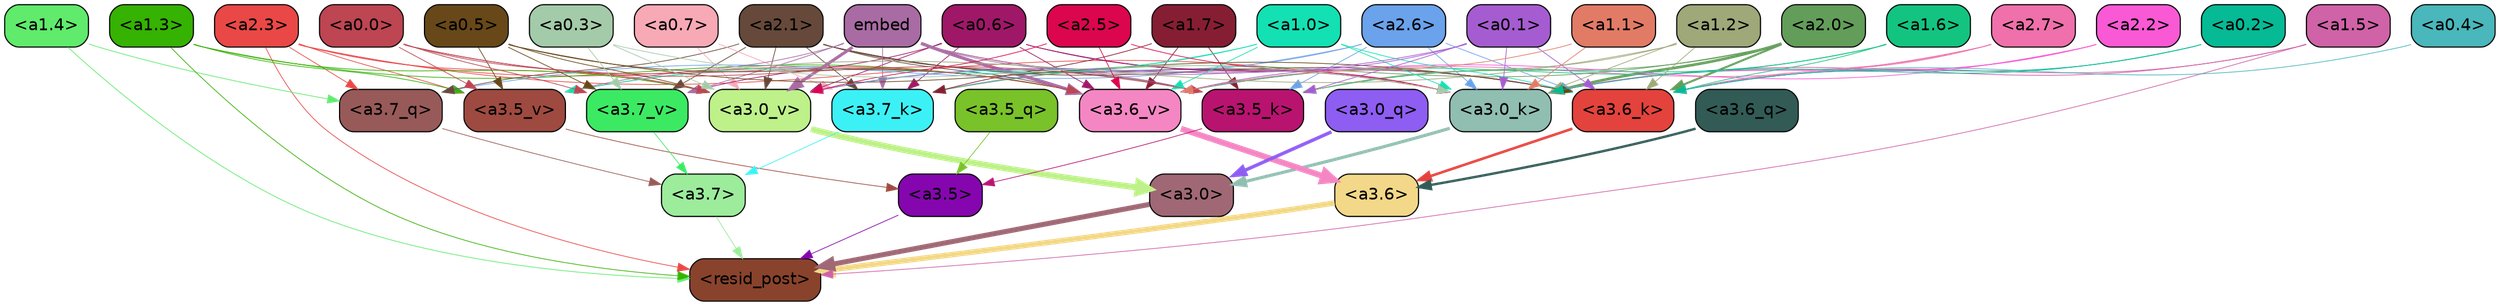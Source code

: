 strict digraph "" {
	graph [bgcolor=transparent,
		layout=dot,
		overlap=false,
		splines=true
	];
	"<a3.7>"	[color=black,
		fillcolor="#9cec9c",
		fontname=Helvetica,
		shape=box,
		style="filled, rounded"];
	"<resid_post>"	[color=black,
		fillcolor="#89432c",
		fontname=Helvetica,
		shape=box,
		style="filled, rounded"];
	"<a3.7>" -> "<resid_post>"	[color="#9cec9c",
		penwidth=0.6239100098609924];
	"<a3.6>"	[color=black,
		fillcolor="#f2d888",
		fontname=Helvetica,
		shape=box,
		style="filled, rounded"];
	"<a3.6>" -> "<resid_post>"	[color="#f2d888",
		penwidth=4.569062113761902];
	"<a3.5>"	[color=black,
		fillcolor="#8506af",
		fontname=Helvetica,
		shape=box,
		style="filled, rounded"];
	"<a3.5>" -> "<resid_post>"	[color="#8506af",
		penwidth=0.6];
	"<a3.0>"	[color=black,
		fillcolor="#a06875",
		fontname=Helvetica,
		shape=box,
		style="filled, rounded"];
	"<a3.0>" -> "<resid_post>"	[color="#a06875",
		penwidth=4.283544182777405];
	"<a2.3>"	[color=black,
		fillcolor="#e94846",
		fontname=Helvetica,
		shape=box,
		style="filled, rounded"];
	"<a2.3>" -> "<resid_post>"	[color="#e94846",
		penwidth=0.6];
	"<a3.7_q>"	[color=black,
		fillcolor="#975a59",
		fontname=Helvetica,
		shape=box,
		style="filled, rounded"];
	"<a2.3>" -> "<a3.7_q>"	[color="#e94846",
		penwidth=0.6];
	"<a3.0_k>"	[color=black,
		fillcolor="#90beb1",
		fontname=Helvetica,
		shape=box,
		style="filled, rounded"];
	"<a2.3>" -> "<a3.0_k>"	[color="#e94846",
		penwidth=0.6];
	"<a3.6_v>"	[color=black,
		fillcolor="#f487c3",
		fontname=Helvetica,
		shape=box,
		style="filled, rounded"];
	"<a2.3>" -> "<a3.6_v>"	[color="#e94846",
		penwidth=0.6];
	"<a3.5_v>"	[color=black,
		fillcolor="#9e4a40",
		fontname=Helvetica,
		shape=box,
		style="filled, rounded"];
	"<a2.3>" -> "<a3.5_v>"	[color="#e94846",
		penwidth=0.6];
	"<a3.0_v>"	[color=black,
		fillcolor="#bef18a",
		fontname=Helvetica,
		shape=box,
		style="filled, rounded"];
	"<a2.3>" -> "<a3.0_v>"	[color="#e94846",
		penwidth=0.6];
	"<a1.5>"	[color=black,
		fillcolor="#d062a7",
		fontname=Helvetica,
		shape=box,
		style="filled, rounded"];
	"<a1.5>" -> "<resid_post>"	[color="#d062a7",
		penwidth=0.6];
	"<a3.6_k>"	[color=black,
		fillcolor="#e3433c",
		fontname=Helvetica,
		shape=box,
		style="filled, rounded"];
	"<a1.5>" -> "<a3.6_k>"	[color="#d062a7",
		penwidth=0.6];
	"<a1.5>" -> "<a3.0_k>"	[color="#d062a7",
		penwidth=0.6];
	"<a1.4>"	[color=black,
		fillcolor="#60eb6c",
		fontname=Helvetica,
		shape=box,
		style="filled, rounded"];
	"<a1.4>" -> "<resid_post>"	[color="#60eb6c",
		penwidth=0.6];
	"<a1.4>" -> "<a3.7_q>"	[color="#60eb6c",
		penwidth=0.6];
	"<a1.3>"	[color=black,
		fillcolor="#35b202",
		fontname=Helvetica,
		shape=box,
		style="filled, rounded"];
	"<a1.3>" -> "<resid_post>"	[color="#35b202",
		penwidth=0.6];
	"<a1.3>" -> "<a3.6_v>"	[color="#35b202",
		penwidth=0.6];
	"<a1.3>" -> "<a3.5_v>"	[color="#35b202",
		penwidth=0.6];
	"<a1.3>" -> "<a3.0_v>"	[color="#35b202",
		penwidth=0.6];
	"<a3.7_q>" -> "<a3.7>"	[color="#975a59",
		penwidth=0.6];
	"<a3.6_q>"	[color=black,
		fillcolor="#325b56",
		fontname=Helvetica,
		shape=box,
		style="filled, rounded"];
	"<a3.6_q>" -> "<a3.6>"	[color="#325b56",
		penwidth=2.0344843566417694];
	"<a3.5_q>"	[color=black,
		fillcolor="#79c229",
		fontname=Helvetica,
		shape=box,
		style="filled, rounded"];
	"<a3.5_q>" -> "<a3.5>"	[color="#79c229",
		penwidth=0.6];
	"<a3.0_q>"	[color=black,
		fillcolor="#8e5df2",
		fontname=Helvetica,
		shape=box,
		style="filled, rounded"];
	"<a3.0_q>" -> "<a3.0>"	[color="#8e5df2",
		penwidth=2.863015294075012];
	"<a3.7_k>"	[color=black,
		fillcolor="#3cf1f6",
		fontname=Helvetica,
		shape=box,
		style="filled, rounded"];
	"<a3.7_k>" -> "<a3.7>"	[color="#3cf1f6",
		penwidth=0.6];
	"<a3.6_k>" -> "<a3.6>"	[color="#e3433c",
		penwidth=2.1770318150520325];
	"<a3.5_k>"	[color=black,
		fillcolor="#b91370",
		fontname=Helvetica,
		shape=box,
		style="filled, rounded"];
	"<a3.5_k>" -> "<a3.5>"	[color="#b91370",
		penwidth=0.6];
	"<a3.0_k>" -> "<a3.0>"	[color="#90beb1",
		penwidth=2.6323853135108948];
	"<a3.7_v>"	[color=black,
		fillcolor="#3bea62",
		fontname=Helvetica,
		shape=box,
		style="filled, rounded"];
	"<a3.7_v>" -> "<a3.7>"	[color="#3bea62",
		penwidth=0.6];
	"<a3.6_v>" -> "<a3.6>"	[color="#f487c3",
		penwidth=4.972373723983765];
	"<a3.5_v>" -> "<a3.5>"	[color="#9e4a40",
		penwidth=0.6];
	"<a3.0_v>" -> "<a3.0>"	[color="#bef18a",
		penwidth=5.1638524532318115];
	"<a2.6>"	[color=black,
		fillcolor="#6aa2eb",
		fontname=Helvetica,
		shape=box,
		style="filled, rounded"];
	"<a2.6>" -> "<a3.7_q>"	[color="#6aa2eb",
		penwidth=0.6];
	"<a2.6>" -> "<a3.7_k>"	[color="#6aa2eb",
		penwidth=0.6];
	"<a2.6>" -> "<a3.6_k>"	[color="#6aa2eb",
		penwidth=0.6];
	"<a2.6>" -> "<a3.5_k>"	[color="#6aa2eb",
		penwidth=0.6];
	"<a2.6>" -> "<a3.0_k>"	[color="#6aa2eb",
		penwidth=0.6];
	"<a2.1>"	[color=black,
		fillcolor="#66493a",
		fontname=Helvetica,
		shape=box,
		style="filled, rounded"];
	"<a2.1>" -> "<a3.7_q>"	[color="#66493a",
		penwidth=0.6];
	"<a2.1>" -> "<a3.7_k>"	[color="#66493a",
		penwidth=0.6];
	"<a2.1>" -> "<a3.6_k>"	[color="#66493a",
		penwidth=0.6];
	"<a2.1>" -> "<a3.5_k>"	[color="#66493a",
		penwidth=0.6];
	"<a2.1>" -> "<a3.0_k>"	[color="#66493a",
		penwidth=0.6];
	"<a2.1>" -> "<a3.7_v>"	[color="#66493a",
		penwidth=0.6];
	"<a2.1>" -> "<a3.6_v>"	[color="#66493a",
		penwidth=0.6];
	"<a2.1>" -> "<a3.0_v>"	[color="#66493a",
		penwidth=0.6];
	"<a2.0>"	[color=black,
		fillcolor="#639d5a",
		fontname=Helvetica,
		shape=box,
		style="filled, rounded"];
	"<a2.0>" -> "<a3.7_k>"	[color="#639d5a",
		penwidth=0.6];
	"<a2.0>" -> "<a3.6_k>"	[color="#639d5a",
		penwidth=1.7047871947288513];
	"<a2.0>" -> "<a3.5_k>"	[color="#639d5a",
		penwidth=0.6];
	"<a2.0>" -> "<a3.0_k>"	[color="#639d5a",
		penwidth=2.239806979894638];
	"<a1.7>"	[color=black,
		fillcolor="#861e33",
		fontname=Helvetica,
		shape=box,
		style="filled, rounded"];
	"<a1.7>" -> "<a3.7_k>"	[color="#861e33",
		penwidth=0.6];
	"<a1.7>" -> "<a3.5_k>"	[color="#861e33",
		penwidth=0.6];
	"<a1.7>" -> "<a3.6_v>"	[color="#861e33",
		penwidth=0.6];
	"<a0.7>"	[color=black,
		fillcolor="#f8a9b6",
		fontname=Helvetica,
		shape=box,
		style="filled, rounded"];
	"<a0.7>" -> "<a3.7_k>"	[color="#f8a9b6",
		penwidth=0.6];
	"<a0.7>" -> "<a3.0_v>"	[color="#f8a9b6",
		penwidth=0.6];
	"<a0.6>"	[color=black,
		fillcolor="#9f1868",
		fontname=Helvetica,
		shape=box,
		style="filled, rounded"];
	"<a0.6>" -> "<a3.7_k>"	[color="#9f1868",
		penwidth=0.6];
	"<a0.6>" -> "<a3.6_k>"	[color="#9f1868",
		penwidth=0.6];
	"<a0.6>" -> "<a3.0_k>"	[color="#9f1868",
		penwidth=0.6];
	"<a0.6>" -> "<a3.7_v>"	[color="#9f1868",
		penwidth=0.6];
	"<a0.6>" -> "<a3.6_v>"	[color="#9f1868",
		penwidth=0.6];
	"<a0.6>" -> "<a3.0_v>"	[color="#9f1868",
		penwidth=0.6];
	embed	[color=black,
		fillcolor="#a96ba3",
		fontname=Helvetica,
		shape=box,
		style="filled, rounded"];
	embed -> "<a3.7_k>"	[color="#a96ba3",
		penwidth=0.6];
	embed -> "<a3.6_k>"	[color="#a96ba3",
		penwidth=0.6];
	embed -> "<a3.5_k>"	[color="#a96ba3",
		penwidth=0.6];
	embed -> "<a3.0_k>"	[color="#a96ba3",
		penwidth=0.6];
	embed -> "<a3.7_v>"	[color="#a96ba3",
		penwidth=0.6];
	embed -> "<a3.6_v>"	[color="#a96ba3",
		penwidth=2.7369276881217957];
	embed -> "<a3.5_v>"	[color="#a96ba3",
		penwidth=0.6];
	embed -> "<a3.0_v>"	[color="#a96ba3",
		penwidth=2.5778204202651978];
	"<a2.7>"	[color=black,
		fillcolor="#ef70ab",
		fontname=Helvetica,
		shape=box,
		style="filled, rounded"];
	"<a2.7>" -> "<a3.6_k>"	[color="#ef70ab",
		penwidth=0.6];
	"<a2.7>" -> "<a3.0_k>"	[color="#ef70ab",
		penwidth=0.6];
	"<a2.7>" -> "<a3.6_v>"	[color="#ef70ab",
		penwidth=0.6];
	"<a2.2>"	[color=black,
		fillcolor="#fa59d5",
		fontname=Helvetica,
		shape=box,
		style="filled, rounded"];
	"<a2.2>" -> "<a3.6_k>"	[color="#fa59d5",
		penwidth=0.6];
	"<a2.2>" -> "<a3.0_k>"	[color="#fa59d5",
		penwidth=0.6];
	"<a2.2>" -> "<a3.6_v>"	[color="#fa59d5",
		penwidth=0.6];
	"<a1.6>"	[color=black,
		fillcolor="#13c481",
		fontname=Helvetica,
		shape=box,
		style="filled, rounded"];
	"<a1.6>" -> "<a3.6_k>"	[color="#13c481",
		penwidth=0.6];
	"<a1.6>" -> "<a3.5_k>"	[color="#13c481",
		penwidth=0.6];
	"<a1.6>" -> "<a3.6_v>"	[color="#13c481",
		penwidth=0.6];
	"<a1.2>"	[color=black,
		fillcolor="#9ea879",
		fontname=Helvetica,
		shape=box,
		style="filled, rounded"];
	"<a1.2>" -> "<a3.6_k>"	[color="#9ea879",
		penwidth=0.6];
	"<a1.2>" -> "<a3.5_k>"	[color="#9ea879",
		penwidth=0.6];
	"<a1.2>" -> "<a3.0_k>"	[color="#9ea879",
		penwidth=0.6];
	"<a1.2>" -> "<a3.5_v>"	[color="#9ea879",
		penwidth=0.6];
	"<a1.0>"	[color=black,
		fillcolor="#13e1b3",
		fontname=Helvetica,
		shape=box,
		style="filled, rounded"];
	"<a1.0>" -> "<a3.6_k>"	[color="#13e1b3",
		penwidth=0.6];
	"<a1.0>" -> "<a3.0_k>"	[color="#13e1b3",
		penwidth=0.6];
	"<a1.0>" -> "<a3.6_v>"	[color="#13e1b3",
		penwidth=0.6];
	"<a1.0>" -> "<a3.5_v>"	[color="#13e1b3",
		penwidth=0.6];
	"<a1.0>" -> "<a3.0_v>"	[color="#13e1b3",
		penwidth=0.6];
	"<a0.5>"	[color=black,
		fillcolor="#684819",
		fontname=Helvetica,
		shape=box,
		style="filled, rounded"];
	"<a0.5>" -> "<a3.6_k>"	[color="#684819",
		penwidth=0.6];
	"<a0.5>" -> "<a3.7_v>"	[color="#684819",
		penwidth=0.6];
	"<a0.5>" -> "<a3.6_v>"	[color="#684819",
		penwidth=0.6];
	"<a0.5>" -> "<a3.5_v>"	[color="#684819",
		penwidth=0.6];
	"<a0.5>" -> "<a3.0_v>"	[color="#684819",
		penwidth=0.6];
	"<a0.4>"	[color=black,
		fillcolor="#49b7bb",
		fontname=Helvetica,
		shape=box,
		style="filled, rounded"];
	"<a0.4>" -> "<a3.6_k>"	[color="#49b7bb",
		penwidth=0.6];
	"<a0.2>"	[color=black,
		fillcolor="#06ba95",
		fontname=Helvetica,
		shape=box,
		style="filled, rounded"];
	"<a0.2>" -> "<a3.6_k>"	[color="#06ba95",
		penwidth=0.6];
	"<a0.2>" -> "<a3.0_k>"	[color="#06ba95",
		penwidth=0.6];
	"<a0.1>"	[color=black,
		fillcolor="#a55cd0",
		fontname=Helvetica,
		shape=box,
		style="filled, rounded"];
	"<a0.1>" -> "<a3.6_k>"	[color="#a55cd0",
		penwidth=0.6];
	"<a0.1>" -> "<a3.5_k>"	[color="#a55cd0",
		penwidth=0.6];
	"<a0.1>" -> "<a3.0_k>"	[color="#a55cd0",
		penwidth=0.6];
	"<a0.1>" -> "<a3.6_v>"	[color="#a55cd0",
		penwidth=0.6];
	"<a0.1>" -> "<a3.0_v>"	[color="#a55cd0",
		penwidth=0.6];
	"<a0.0>"	[color=black,
		fillcolor="#be4552",
		fontname=Helvetica,
		shape=box,
		style="filled, rounded"];
	"<a0.0>" -> "<a3.5_k>"	[color="#be4552",
		penwidth=0.6];
	"<a0.0>" -> "<a3.7_v>"	[color="#be4552",
		penwidth=0.6];
	"<a0.0>" -> "<a3.6_v>"	[color="#be4552",
		penwidth=0.6];
	"<a0.0>" -> "<a3.5_v>"	[color="#be4552",
		penwidth=0.6];
	"<a0.0>" -> "<a3.0_v>"	[color="#be4552",
		penwidth=0.6];
	"<a2.5>"	[color=black,
		fillcolor="#db064d",
		fontname=Helvetica,
		shape=box,
		style="filled, rounded"];
	"<a2.5>" -> "<a3.0_k>"	[color="#db064d",
		penwidth=0.6];
	"<a2.5>" -> "<a3.6_v>"	[color="#db064d",
		penwidth=0.6];
	"<a2.5>" -> "<a3.0_v>"	[color="#db064d",
		penwidth=0.6];
	"<a1.1>"	[color=black,
		fillcolor="#e27b66",
		fontname=Helvetica,
		shape=box,
		style="filled, rounded"];
	"<a1.1>" -> "<a3.0_k>"	[color="#e27b66",
		penwidth=0.6];
	"<a1.1>" -> "<a3.6_v>"	[color="#e27b66",
		penwidth=0.6];
	"<a0.3>"	[color=black,
		fillcolor="#a4cba9",
		fontname=Helvetica,
		shape=box,
		style="filled, rounded"];
	"<a0.3>" -> "<a3.0_k>"	[color="#a4cba9",
		penwidth=0.6];
	"<a0.3>" -> "<a3.7_v>"	[color="#a4cba9",
		penwidth=0.6];
	"<a0.3>" -> "<a3.0_v>"	[color="#a4cba9",
		penwidth=0.6];
}
